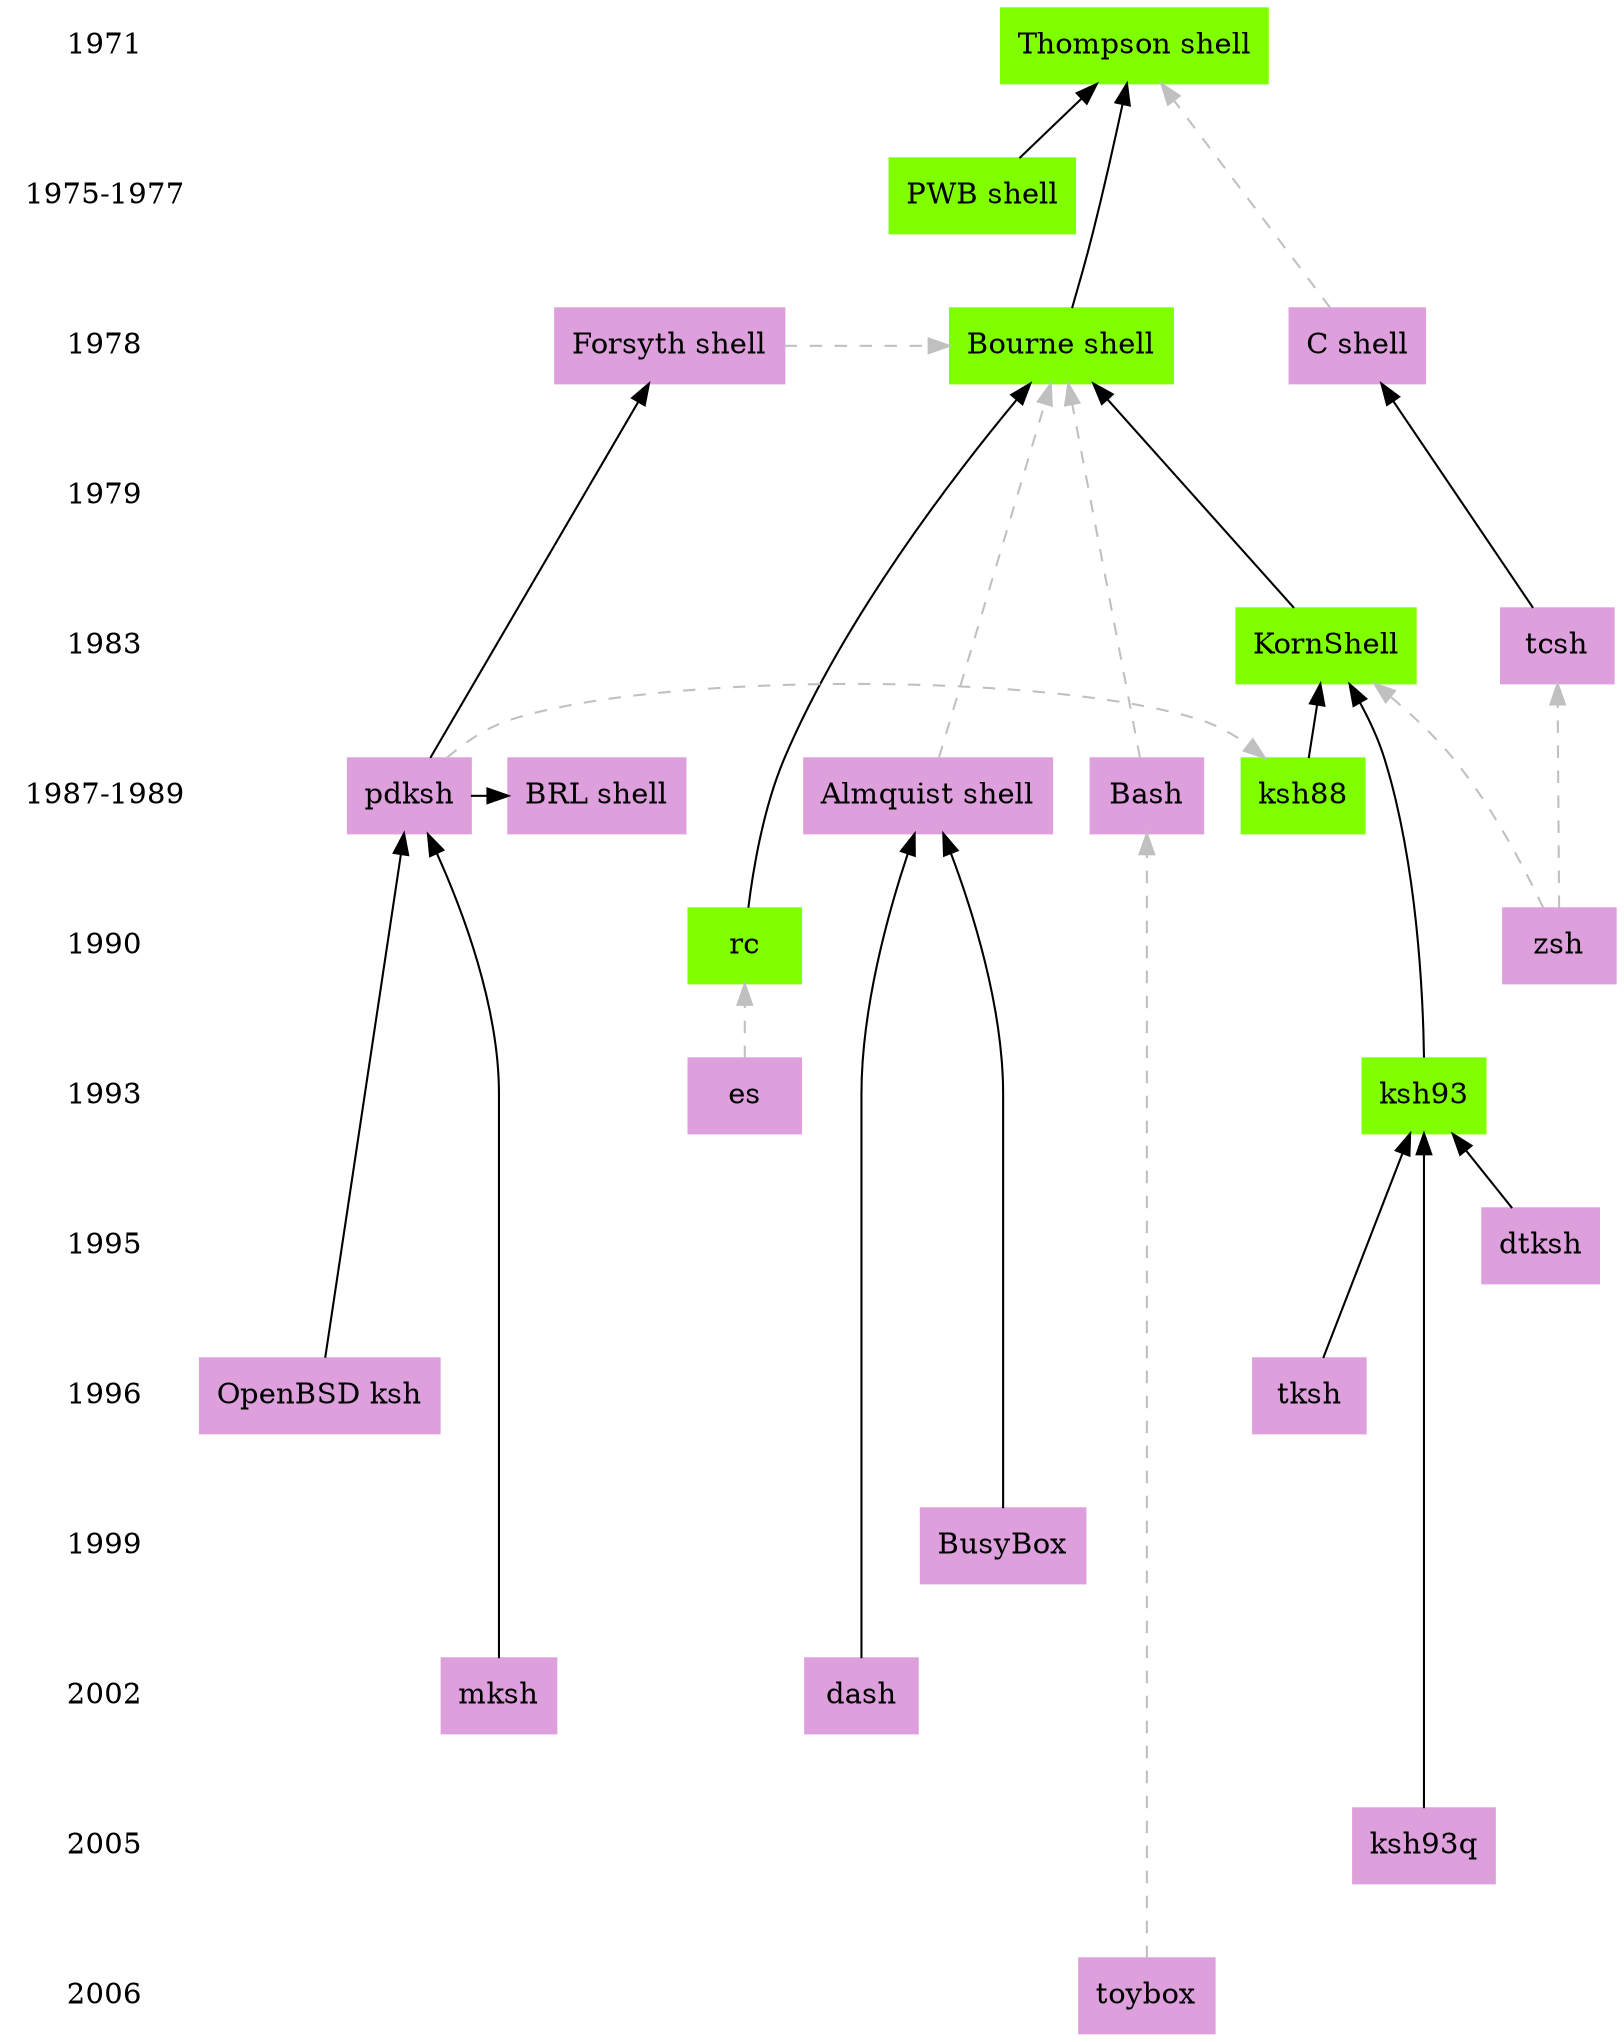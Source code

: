 digraph shells {

{
        edge [ style = invis; ]
        node [ shape = plaintext; ]
        1971 -> "1975-1977" -> 1978 -> 1979 -> 1983 -> "1987-1989" -> 1990 -> 1993 -> 1995 -> 1996 ->1999 -> 2002 -> 2005 -> 2006;
}

edge [ style = solid; ]
node [ shape = box; ]

/*

Proprietary licenses

*/
node [ style=filled, color=chartreuse ];

{ rank = same; 1971; "Thompson shell"; }

{ rank = same; "1975-1977"; "PWB shell"; }

{ rank = same; 1978; "Bourne shell"; }

{ rank = same; "1990" ; rc; }

{ rank = same; 1983; "KornShell"; }

{ rank = same; "1987-1989"; "ksh88"; }

{ rank = same; 1993; "ksh93"; }

/*

Open, free, public licenses

*/
node [ style=filled, color=plum ];

{ rank = same; 1978; "C shell"; }

{ rank = same; "1987-1989"; "BRL shell"; }

{ rank = same; 1978; "Forsyth shell"; }

{ rank = same; 1983; tcsh; }

{ rank = same; "1987-1989"; "Almquist shell"; }

{ rank = same; 2005; "ksh93q"; }

{ rank = same; 2002; dash; }

{ rank = same; "1987-1989"; pdksh; }

{ rank = same; "1987-1989"; Bash; }

{ rank = same; 1993; es; }

{ rank = same; 1990; zsh; }

{ rank = same; 1995; dtksh; }

{ rank = same; 1996; tksh; }

{ rank = same; 1999; BusyBox; }

{ rank = same; 2002; mksh; }

{ rank = same; 2006; toybox; }

{ rank = same; 1996; "OpenBSD ksh"; }

/*

Uses source code from

*/
edge [ style = solid; color = black; ];

"Bourne shell" -> "Thompson shell";
"BusyBox" -> "Almquist shell";
"KornShell" -> "Bourne shell";
"OpenBSD ksh" -> "pdksh";
"PWB shell" -> "Thompson shell";
"dash" -> "Almquist shell";
"dtksh" -> "ksh93";
"ksh88" -> "KornShell";
"ksh93" -> "KornShell";
"ksh93q" -> "ksh93";
"mksh" -> "pdksh";
"pdksh" -> "BRL shell";
"pdksh" -> "Forsyth shell";
"rc" -> "Bourne shell";
"tcsh" -> "C shell";
"tksh" -> "ksh93";

/*

Influenced by/clean reimplementation of

*/
edge [ style = dashed; color = grey; ];

"pdksh" -> ksh88;
"zsh" -> KornShell;
"zsh" -> tcsh;
"Forsyth shell" -> "Bourne shell" ;
"Bash" -> "Bourne shell";
"Almquist shell" -> "Bourne shell";
"C shell" -> "Thompson shell";
"es" -> "rc";
"toybox" -> "Bash";

}
